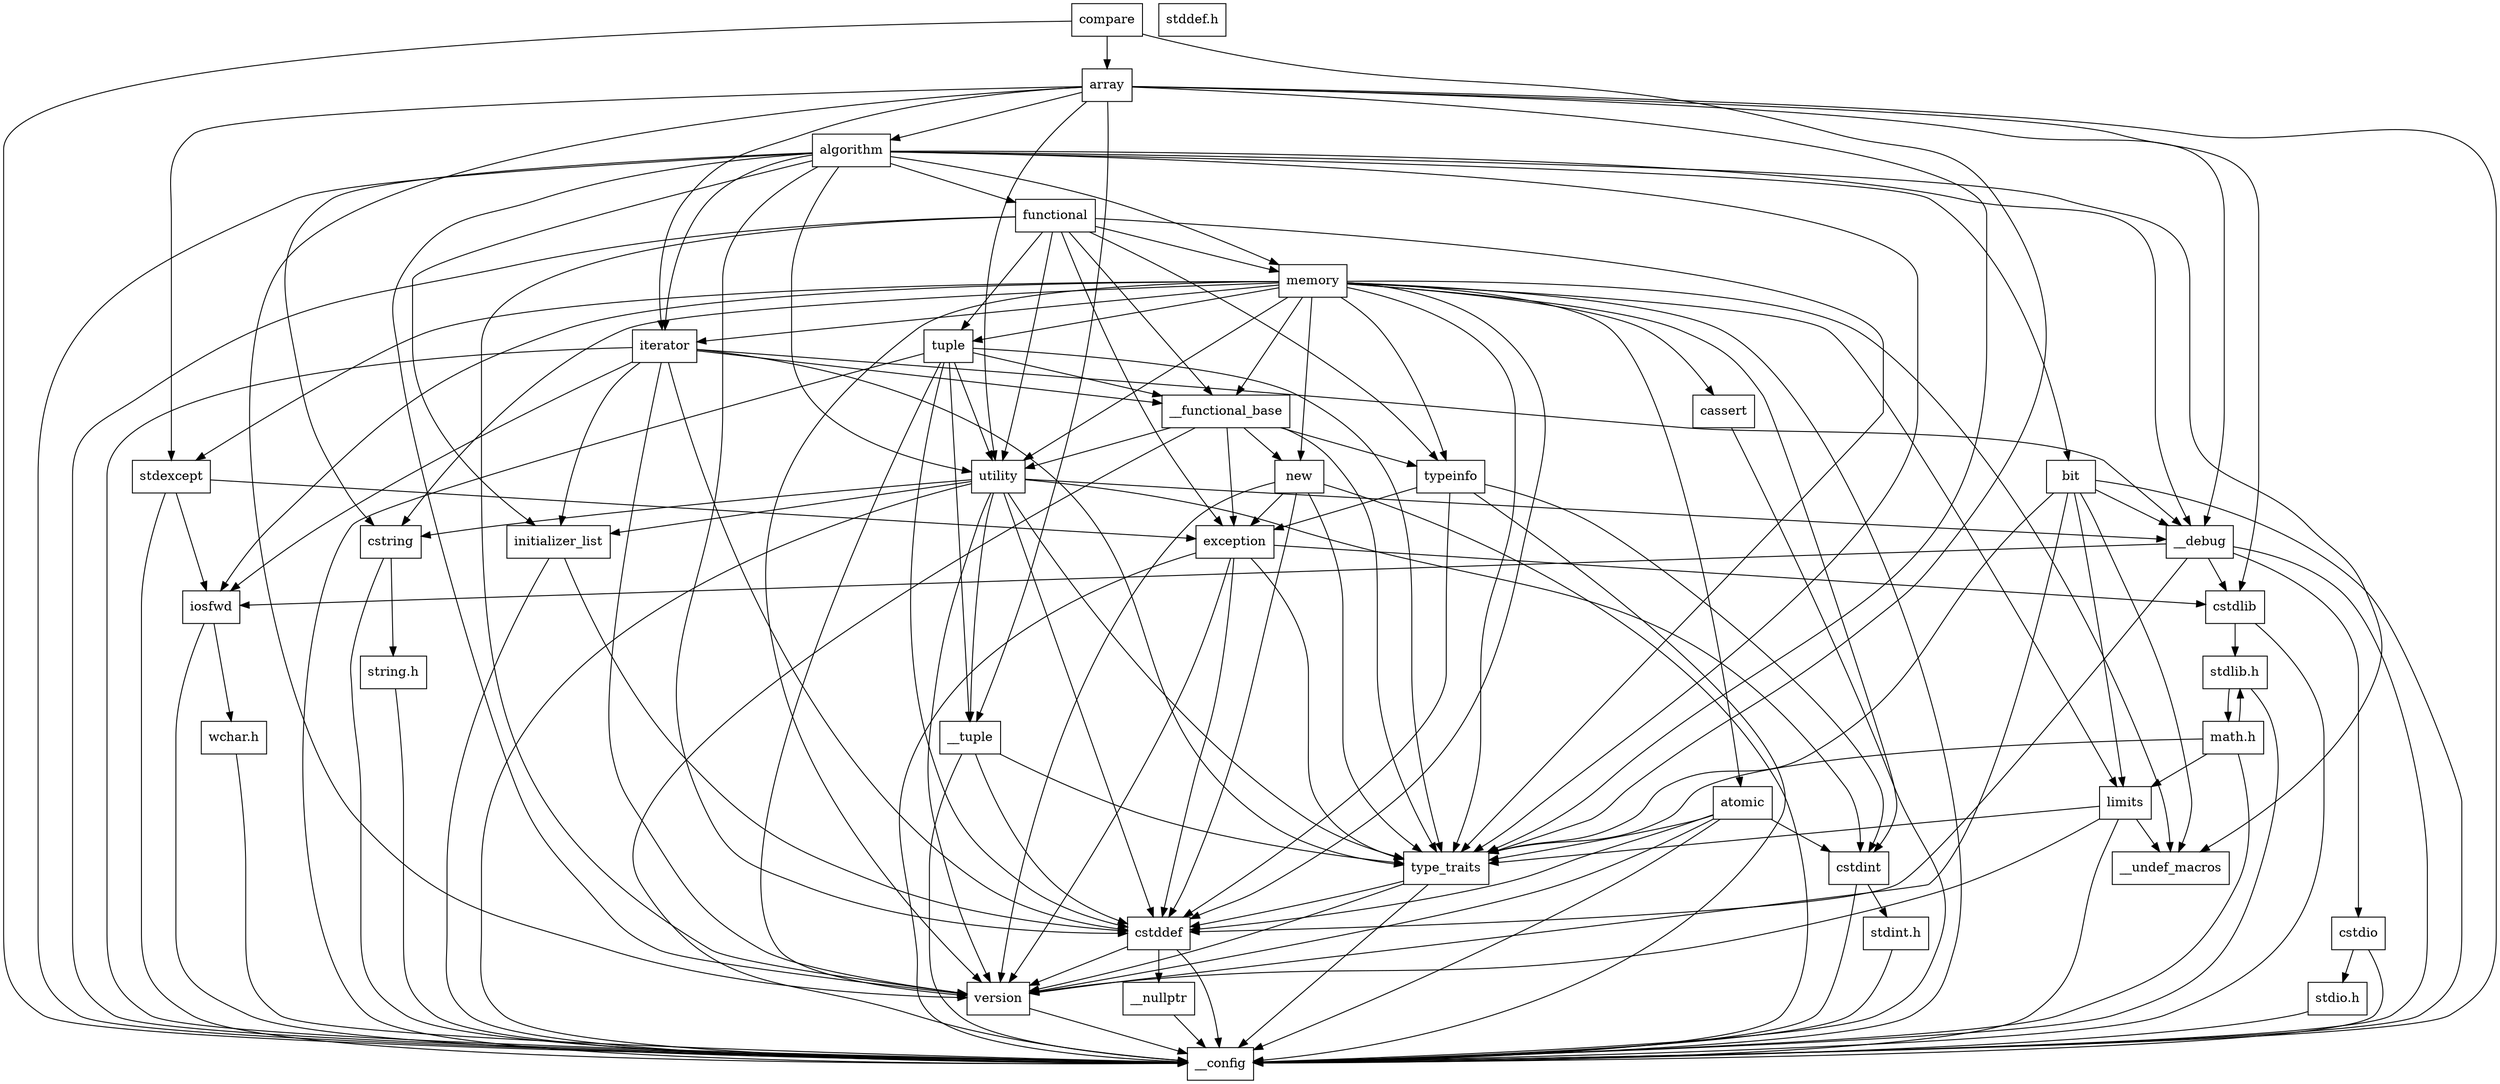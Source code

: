 digraph "dependencies" {
  header_1 [ shape="box", label="compare"];
  header_2 [ shape="box", label="__config"];
  header_11 [ shape="box", label="type_traits"];
  header_12 [ shape="box", label="cstddef"];
  header_13 [ shape="box", label="version"];
  header_16 [ shape="box", label="__nullptr"];
  header_17 [ shape="box", label="array"];
  header_18 [ shape="box", label="__tuple"];
  header_19 [ shape="box", label="utility"];
  header_20 [ shape="box", label="initializer_list"];
  header_21 [ shape="box", label="cstring"];
  header_22 [ shape="box", label="string.h"];
  header_25 [ shape="box", label="stddef.h"];
  header_29 [ shape="box", label="cstdint"];
  header_30 [ shape="box", label="stdint.h"];
  header_38 [ shape="box", label="__debug"];
  header_39 [ shape="box", label="iosfwd"];
  header_40 [ shape="box", label="wchar.h"];
  header_50 [ shape="box", label="cstdlib"];
  header_51 [ shape="box", label="stdlib.h"];
  header_76 [ shape="box", label="math.h"];
  header_88 [ shape="box", label="limits"];
  header_89 [ shape="box", label="__undef_macros"];
  header_90 [ shape="box", label="cstdio"];
  header_91 [ shape="box", label="stdio.h"];
  header_100 [ shape="box", label="iterator"];
  header_101 [ shape="box", label="__functional_base"];
  header_102 [ shape="box", label="typeinfo"];
  header_103 [ shape="box", label="exception"];
  header_104 [ shape="box", label="new"];
  header_105 [ shape="box", label="algorithm"];
  header_106 [ shape="box", label="memory"];
  header_107 [ shape="box", label="tuple"];
  header_108 [ shape="box", label="stdexcept"];
  header_109 [ shape="box", label="cassert"];
  header_111 [ shape="box", label="atomic"];
  header_112 [ shape="box", label="functional"];
  header_113 [ shape="box", label="bit"];
  header_20 -> header_2;
  header_20 -> header_12;
  header_17 -> header_2;
  header_17 -> header_18;
  header_17 -> header_11;
  header_17 -> header_19;
  header_17 -> header_100;
  header_17 -> header_105;
  header_17 -> header_108;
  header_17 -> header_50;
  header_17 -> header_13;
  header_17 -> header_38;
  header_21 -> header_2;
  header_21 -> header_22;
  header_39 -> header_2;
  header_39 -> header_40;
  header_88 -> header_2;
  header_88 -> header_11;
  header_88 -> header_89;
  header_88 -> header_13;
  header_19 -> header_2;
  header_19 -> header_18;
  header_19 -> header_11;
  header_19 -> header_20;
  header_19 -> header_12;
  header_19 -> header_21;
  header_19 -> header_29;
  header_19 -> header_13;
  header_19 -> header_38;
  header_112 -> header_2;
  header_112 -> header_11;
  header_112 -> header_102;
  header_112 -> header_103;
  header_112 -> header_106;
  header_112 -> header_107;
  header_112 -> header_19;
  header_112 -> header_13;
  header_112 -> header_101;
  header_29 -> header_2;
  header_29 -> header_30;
  header_51 -> header_2;
  header_51 -> header_76;
  header_11 -> header_2;
  header_11 -> header_12;
  header_11 -> header_13;
  header_104 -> header_2;
  header_104 -> header_103;
  header_104 -> header_11;
  header_104 -> header_12;
  header_104 -> header_13;
  header_106 -> header_2;
  header_106 -> header_11;
  header_106 -> header_102;
  header_106 -> header_12;
  header_106 -> header_29;
  header_106 -> header_104;
  header_106 -> header_19;
  header_106 -> header_88;
  header_106 -> header_100;
  header_106 -> header_101;
  header_106 -> header_39;
  header_106 -> header_107;
  header_106 -> header_108;
  header_106 -> header_21;
  header_106 -> header_109;
  header_106 -> header_111;
  header_106 -> header_13;
  header_106 -> header_89;
  header_103 -> header_2;
  header_103 -> header_12;
  header_103 -> header_50;
  header_103 -> header_11;
  header_103 -> header_13;
  header_18 -> header_2;
  header_18 -> header_12;
  header_18 -> header_11;
  header_40 -> header_2;
  header_113 -> header_2;
  header_113 -> header_88;
  header_113 -> header_11;
  header_113 -> header_13;
  header_113 -> header_38;
  header_113 -> header_89;
  header_91 -> header_2;
  header_12 -> header_2;
  header_12 -> header_13;
  header_12 -> header_16;
  header_105 -> header_2;
  header_105 -> header_20;
  header_105 -> header_11;
  header_105 -> header_21;
  header_105 -> header_19;
  header_105 -> header_106;
  header_105 -> header_112;
  header_105 -> header_100;
  header_105 -> header_12;
  header_105 -> header_113;
  header_105 -> header_13;
  header_105 -> header_38;
  header_105 -> header_89;
  header_107 -> header_2;
  header_107 -> header_18;
  header_107 -> header_12;
  header_107 -> header_11;
  header_107 -> header_101;
  header_107 -> header_19;
  header_107 -> header_13;
  header_30 -> header_2;
  header_109 -> header_2;
  header_1 -> header_2;
  header_1 -> header_11;
  header_1 -> header_17;
  header_108 -> header_2;
  header_108 -> header_103;
  header_108 -> header_39;
  header_101 -> header_2;
  header_101 -> header_11;
  header_101 -> header_102;
  header_101 -> header_103;
  header_101 -> header_104;
  header_101 -> header_19;
  header_76 -> header_2;
  header_76 -> header_51;
  header_76 -> header_11;
  header_76 -> header_88;
  header_102 -> header_2;
  header_102 -> header_103;
  header_102 -> header_12;
  header_102 -> header_29;
  header_13 -> header_2;
  header_111 -> header_2;
  header_111 -> header_12;
  header_111 -> header_29;
  header_111 -> header_11;
  header_111 -> header_13;
  header_90 -> header_2;
  header_90 -> header_91;
  header_22 -> header_2;
  header_38 -> header_2;
  header_38 -> header_39;
  header_38 -> header_50;
  header_38 -> header_90;
  header_38 -> header_12;
  header_50 -> header_2;
  header_50 -> header_51;
  header_16 -> header_2;
  header_100 -> header_2;
  header_100 -> header_39;
  header_100 -> header_101;
  header_100 -> header_11;
  header_100 -> header_12;
  header_100 -> header_20;
  header_100 -> header_13;
  header_100 -> header_38;
}
